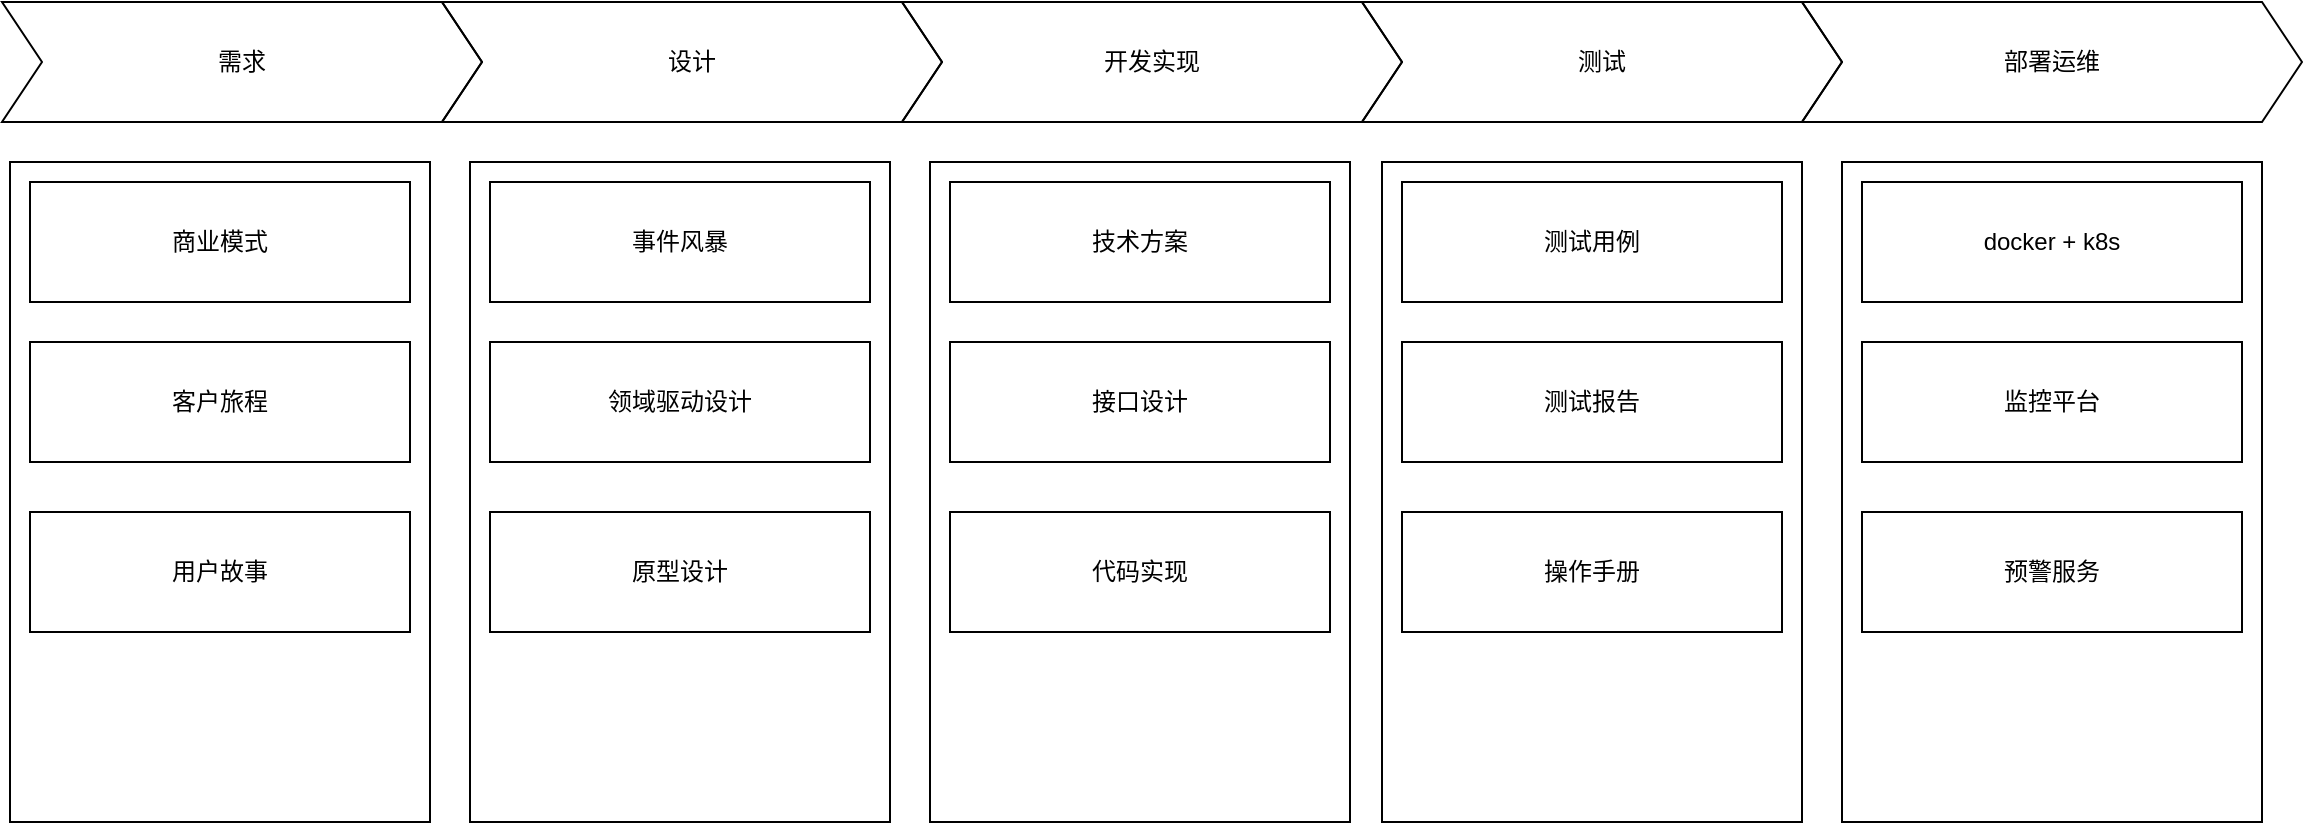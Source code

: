 <mxfile version="12.9.3" type="github">
  <diagram id="Y75o3xpsbjKIEjDtISRW" name="第 1 页">
    <mxGraphModel dx="1422" dy="794" grid="1" gridSize="10" guides="1" tooltips="1" connect="1" arrows="1" fold="1" page="1" pageScale="1" pageWidth="827" pageHeight="1169" math="0" shadow="0">
      <root>
        <mxCell id="0" />
        <mxCell id="1" parent="0" />
        <mxCell id="gz9A1gqE0fE7ibQqUqPR-7" value="" style="rounded=0;whiteSpace=wrap;html=1;fillColor=none;" vertex="1" parent="1">
          <mxGeometry x="44" y="320" width="210" height="330" as="geometry" />
        </mxCell>
        <mxCell id="gz9A1gqE0fE7ibQqUqPR-8" value="" style="rounded=0;whiteSpace=wrap;html=1;fillColor=none;" vertex="1" parent="1">
          <mxGeometry x="274" y="320" width="210" height="330" as="geometry" />
        </mxCell>
        <mxCell id="gz9A1gqE0fE7ibQqUqPR-9" value="" style="rounded=0;whiteSpace=wrap;html=1;fillColor=none;" vertex="1" parent="1">
          <mxGeometry x="504" y="320" width="210" height="330" as="geometry" />
        </mxCell>
        <mxCell id="gz9A1gqE0fE7ibQqUqPR-15" value="客户旅程" style="rounded=0;whiteSpace=wrap;html=1;fillColor=none;" vertex="1" parent="1">
          <mxGeometry x="54" y="410" width="190" height="60" as="geometry" />
        </mxCell>
        <mxCell id="gz9A1gqE0fE7ibQqUqPR-16" value="用户故事" style="rounded=0;whiteSpace=wrap;html=1;fillColor=none;" vertex="1" parent="1">
          <mxGeometry x="54" y="495" width="190" height="60" as="geometry" />
        </mxCell>
        <mxCell id="gz9A1gqE0fE7ibQqUqPR-17" value="事件风暴" style="rounded=0;whiteSpace=wrap;html=1;fillColor=none;" vertex="1" parent="1">
          <mxGeometry x="284" y="330" width="190" height="60" as="geometry" />
        </mxCell>
        <mxCell id="gz9A1gqE0fE7ibQqUqPR-18" value="领域驱动设计" style="rounded=0;whiteSpace=wrap;html=1;fillColor=none;" vertex="1" parent="1">
          <mxGeometry x="284" y="410" width="190" height="60" as="geometry" />
        </mxCell>
        <mxCell id="gz9A1gqE0fE7ibQqUqPR-19" value="原型设计" style="rounded=0;whiteSpace=wrap;html=1;fillColor=none;" vertex="1" parent="1">
          <mxGeometry x="284" y="495" width="190" height="60" as="geometry" />
        </mxCell>
        <mxCell id="gz9A1gqE0fE7ibQqUqPR-20" value="技术方案" style="rounded=0;whiteSpace=wrap;html=1;fillColor=none;" vertex="1" parent="1">
          <mxGeometry x="514" y="330" width="190" height="60" as="geometry" />
        </mxCell>
        <mxCell id="gz9A1gqE0fE7ibQqUqPR-21" value="接口设计" style="rounded=0;whiteSpace=wrap;html=1;fillColor=none;" vertex="1" parent="1">
          <mxGeometry x="514" y="410" width="190" height="60" as="geometry" />
        </mxCell>
        <mxCell id="gz9A1gqE0fE7ibQqUqPR-22" value="代码实现" style="rounded=0;whiteSpace=wrap;html=1;fillColor=none;" vertex="1" parent="1">
          <mxGeometry x="514" y="495" width="190" height="60" as="geometry" />
        </mxCell>
        <mxCell id="gz9A1gqE0fE7ibQqUqPR-26" value="商业模式" style="rounded=0;whiteSpace=wrap;html=1;fillColor=none;" vertex="1" parent="1">
          <mxGeometry x="54" y="330" width="190" height="60" as="geometry" />
        </mxCell>
        <mxCell id="gz9A1gqE0fE7ibQqUqPR-33" value="需求" style="shape=step;perimeter=stepPerimeter;whiteSpace=wrap;html=1;fixedSize=1;fillColor=none;align=center;size=20;" vertex="1" parent="1">
          <mxGeometry x="40" y="240" width="240" height="60" as="geometry" />
        </mxCell>
        <mxCell id="gz9A1gqE0fE7ibQqUqPR-34" value="设计" style="shape=step;perimeter=stepPerimeter;whiteSpace=wrap;html=1;fixedSize=1;fillColor=none;align=center;" vertex="1" parent="1">
          <mxGeometry x="260" y="240" width="250" height="60" as="geometry" />
        </mxCell>
        <mxCell id="gz9A1gqE0fE7ibQqUqPR-35" value="开发实现" style="shape=step;perimeter=stepPerimeter;whiteSpace=wrap;html=1;fixedSize=1;fillColor=none;align=center;size=20;" vertex="1" parent="1">
          <mxGeometry x="490" y="240" width="250" height="60" as="geometry" />
        </mxCell>
        <mxCell id="gz9A1gqE0fE7ibQqUqPR-37" value="测试" style="shape=step;perimeter=stepPerimeter;whiteSpace=wrap;html=1;fixedSize=1;fillColor=none;align=center;size=20;" vertex="1" parent="1">
          <mxGeometry x="720" y="240" width="240" height="60" as="geometry" />
        </mxCell>
        <mxCell id="gz9A1gqE0fE7ibQqUqPR-38" value="部署运维" style="shape=step;perimeter=stepPerimeter;whiteSpace=wrap;html=1;fixedSize=1;fillColor=none;align=center;size=20;" vertex="1" parent="1">
          <mxGeometry x="940" y="240" width="250" height="60" as="geometry" />
        </mxCell>
        <mxCell id="gz9A1gqE0fE7ibQqUqPR-39" value="" style="rounded=0;whiteSpace=wrap;html=1;fillColor=none;" vertex="1" parent="1">
          <mxGeometry x="730" y="320" width="210" height="330" as="geometry" />
        </mxCell>
        <mxCell id="gz9A1gqE0fE7ibQqUqPR-40" value="测试用例" style="rounded=0;whiteSpace=wrap;html=1;fillColor=none;" vertex="1" parent="1">
          <mxGeometry x="740" y="330" width="190" height="60" as="geometry" />
        </mxCell>
        <mxCell id="gz9A1gqE0fE7ibQqUqPR-43" value="" style="rounded=0;whiteSpace=wrap;html=1;fillColor=none;" vertex="1" parent="1">
          <mxGeometry x="960" y="320" width="210" height="330" as="geometry" />
        </mxCell>
        <mxCell id="gz9A1gqE0fE7ibQqUqPR-44" value="docker + k8s" style="rounded=0;whiteSpace=wrap;html=1;fillColor=none;" vertex="1" parent="1">
          <mxGeometry x="970" y="330" width="190" height="60" as="geometry" />
        </mxCell>
        <mxCell id="gz9A1gqE0fE7ibQqUqPR-45" value="监控平台" style="rounded=0;whiteSpace=wrap;html=1;fillColor=none;" vertex="1" parent="1">
          <mxGeometry x="970" y="410" width="190" height="60" as="geometry" />
        </mxCell>
        <mxCell id="gz9A1gqE0fE7ibQqUqPR-47" value="测试报告" style="rounded=0;whiteSpace=wrap;html=1;fillColor=none;" vertex="1" parent="1">
          <mxGeometry x="740" y="410" width="190" height="60" as="geometry" />
        </mxCell>
        <mxCell id="gz9A1gqE0fE7ibQqUqPR-48" value="操作手册" style="rounded=0;whiteSpace=wrap;html=1;fillColor=none;" vertex="1" parent="1">
          <mxGeometry x="740" y="495" width="190" height="60" as="geometry" />
        </mxCell>
        <mxCell id="gz9A1gqE0fE7ibQqUqPR-49" value="预警服务" style="rounded=0;whiteSpace=wrap;html=1;fillColor=none;" vertex="1" parent="1">
          <mxGeometry x="970" y="495" width="190" height="60" as="geometry" />
        </mxCell>
      </root>
    </mxGraphModel>
  </diagram>
</mxfile>
